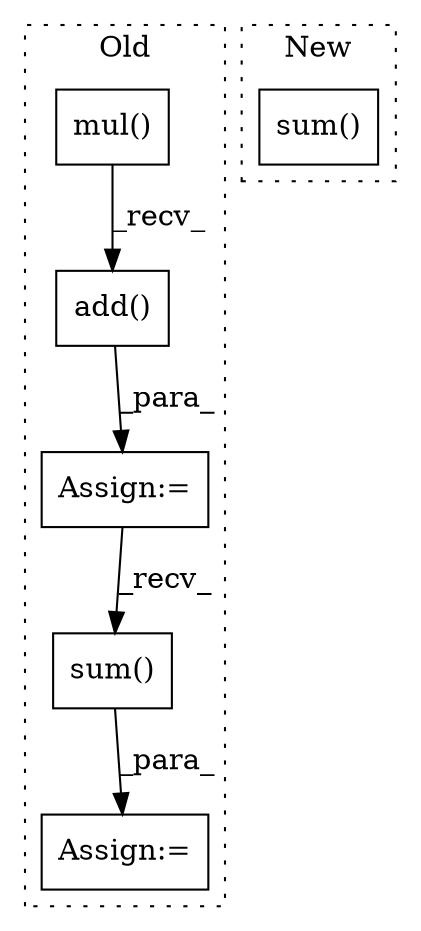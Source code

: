 digraph G {
subgraph cluster0 {
1 [label="add()" a="75" s="10453,10487" l="31,1" shape="box"];
3 [label="Assign:=" a="68" s="10790" l="3" shape="box"];
4 [label="sum()" a="75" s="10793" l="13" shape="box"];
5 [label="mul()" a="75" s="10453,10478" l="22,1" shape="box"];
6 [label="Assign:=" a="68" s="10450" l="3" shape="box"];
label = "Old";
style="dotted";
}
subgraph cluster1 {
2 [label="sum()" a="75" s="12320" l="11" shape="box"];
label = "New";
style="dotted";
}
1 -> 6 [label="_para_"];
4 -> 3 [label="_para_"];
5 -> 1 [label="_recv_"];
6 -> 4 [label="_recv_"];
}